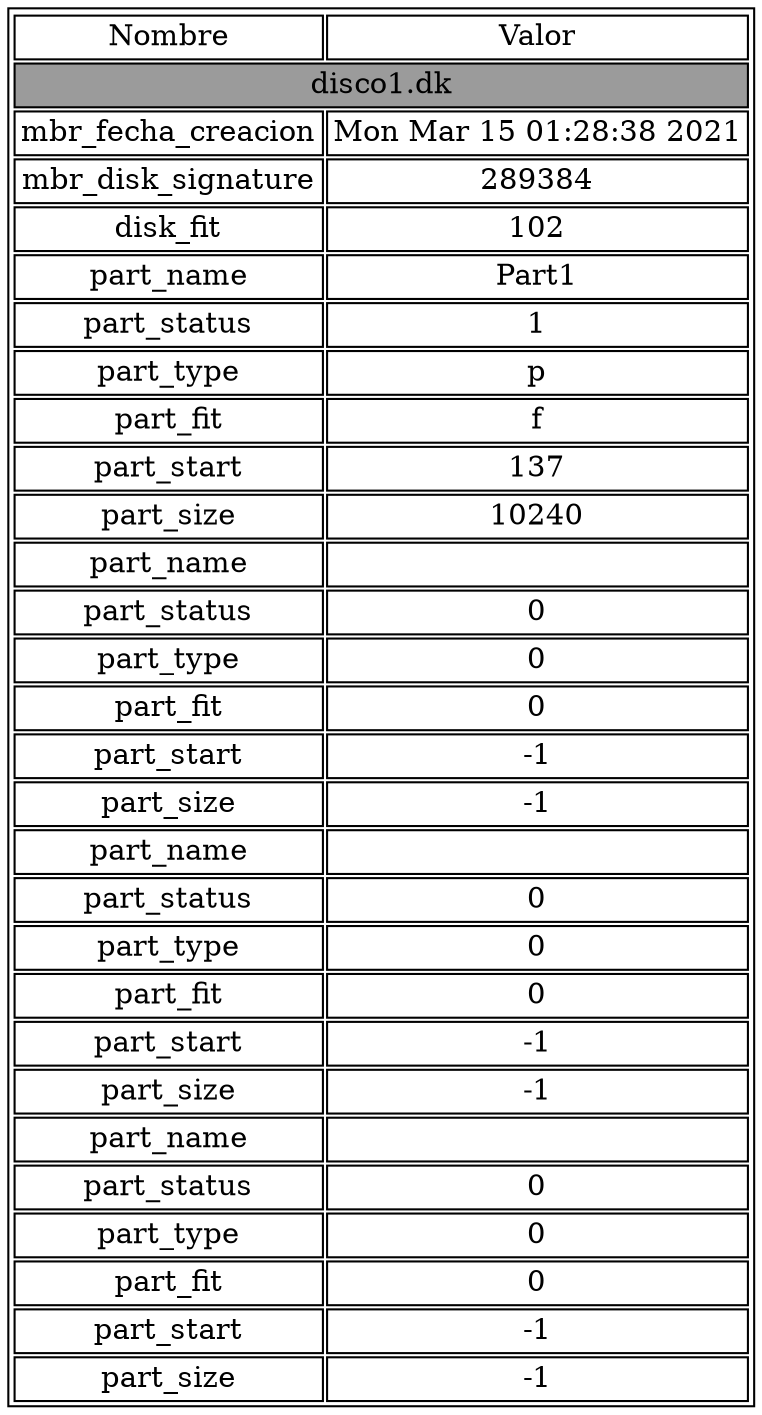 digraph D{node [ shape=none, margin=0 ]
nuevo [label=<<TABLE  BORDER="1" CELLBORDER="1">
<tr><td>Nombre</td><td>Valor</td></tr>
<tr><td colspan="2" BGCOLOR="#9b9b9b">disco1.dk</td></tr>
<tr><td>mbr_fecha_creacion</td><td>Mon Mar 15 01:28:38 2021
</td></tr>
<tr><td>mbr_disk_signature</td><td>289384</td></tr>
<tr><td>disk_fit</td><td>102</td></tr>
<tr><td>part_name</td><td>Part1</td></tr>
<tr><td>part_status</td><td>1</td></tr>
<tr><td>part_type</td><td>p</td></tr>
<tr><td>part_fit</td><td>f</td></tr>
<tr><td>part_start</td><td>137</td></tr>
<tr><td>part_size</td><td>10240</td></tr>
<tr><td>part_name</td><td></td></tr>
<tr><td>part_status</td><td>0</td></tr>
<tr><td>part_type</td><td>0</td></tr>
<tr><td>part_fit</td><td>0</td></tr>
<tr><td>part_start</td><td>-1</td></tr>
<tr><td>part_size</td><td>-1</td></tr>
<tr><td>part_name</td><td></td></tr>
<tr><td>part_status</td><td>0</td></tr>
<tr><td>part_type</td><td>0</td></tr>
<tr><td>part_fit</td><td>0</td></tr>
<tr><td>part_start</td><td>-1</td></tr>
<tr><td>part_size</td><td>-1</td></tr>
<tr><td>part_name</td><td></td></tr>
<tr><td>part_status</td><td>0</td></tr>
<tr><td>part_type</td><td>0</td></tr>
<tr><td>part_fit</td><td>0</td></tr>
<tr><td>part_start</td><td>-1</td></tr>
<tr><td>part_size</td><td>-1</td></tr>
</TABLE>>]
}